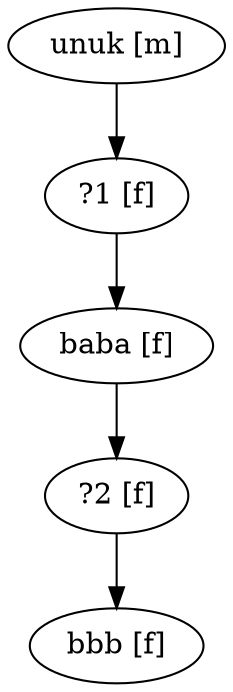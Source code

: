 digraph FamilyTree
{
  "?1 [f]" -> "baba [f]";
  "unuk [m]" -> "?1 [f]";
  "baba [f]" -> "?2 [f]";
  "?2 [f]" -> "bbb [f]";
  "bbb [f]";
}